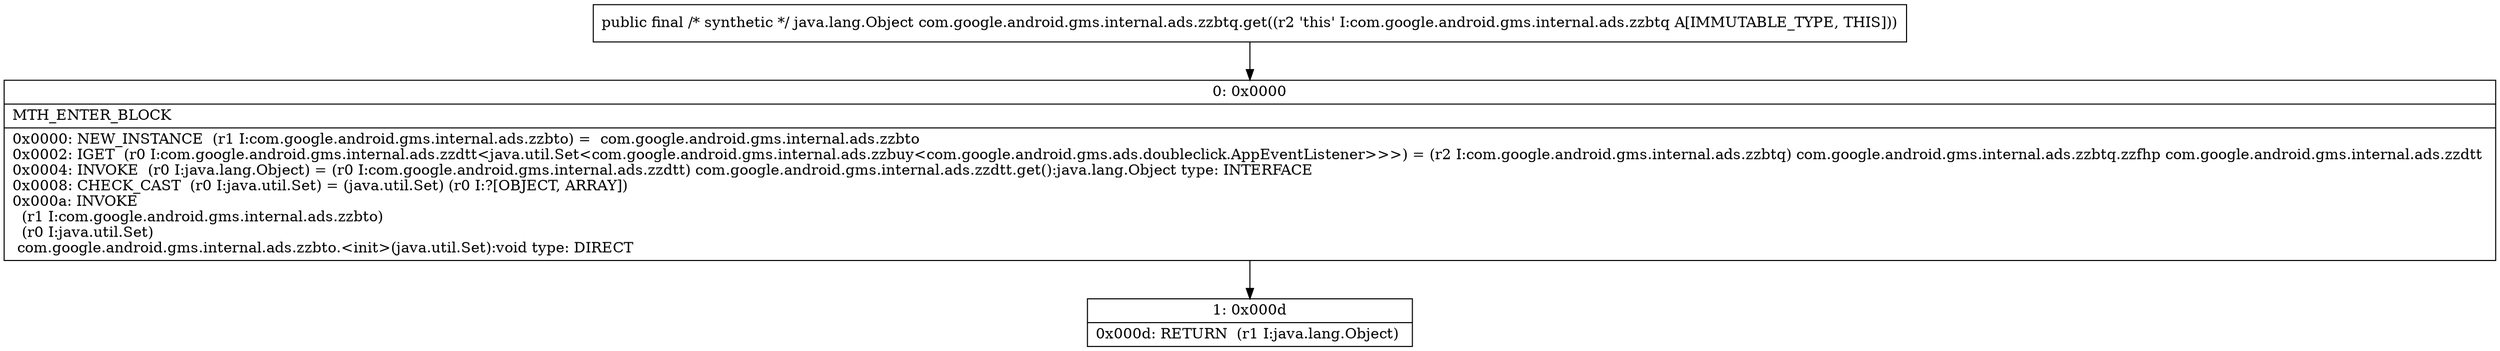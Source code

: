 digraph "CFG forcom.google.android.gms.internal.ads.zzbtq.get()Ljava\/lang\/Object;" {
Node_0 [shape=record,label="{0\:\ 0x0000|MTH_ENTER_BLOCK\l|0x0000: NEW_INSTANCE  (r1 I:com.google.android.gms.internal.ads.zzbto) =  com.google.android.gms.internal.ads.zzbto \l0x0002: IGET  (r0 I:com.google.android.gms.internal.ads.zzdtt\<java.util.Set\<com.google.android.gms.internal.ads.zzbuy\<com.google.android.gms.ads.doubleclick.AppEventListener\>\>\>) = (r2 I:com.google.android.gms.internal.ads.zzbtq) com.google.android.gms.internal.ads.zzbtq.zzfhp com.google.android.gms.internal.ads.zzdtt \l0x0004: INVOKE  (r0 I:java.lang.Object) = (r0 I:com.google.android.gms.internal.ads.zzdtt) com.google.android.gms.internal.ads.zzdtt.get():java.lang.Object type: INTERFACE \l0x0008: CHECK_CAST  (r0 I:java.util.Set) = (java.util.Set) (r0 I:?[OBJECT, ARRAY]) \l0x000a: INVOKE  \l  (r1 I:com.google.android.gms.internal.ads.zzbto)\l  (r0 I:java.util.Set)\l com.google.android.gms.internal.ads.zzbto.\<init\>(java.util.Set):void type: DIRECT \l}"];
Node_1 [shape=record,label="{1\:\ 0x000d|0x000d: RETURN  (r1 I:java.lang.Object) \l}"];
MethodNode[shape=record,label="{public final \/* synthetic *\/ java.lang.Object com.google.android.gms.internal.ads.zzbtq.get((r2 'this' I:com.google.android.gms.internal.ads.zzbtq A[IMMUTABLE_TYPE, THIS])) }"];
MethodNode -> Node_0;
Node_0 -> Node_1;
}

